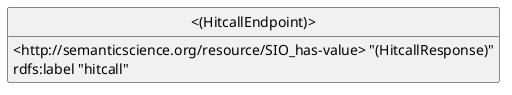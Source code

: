 @startuml
hide empty members
hide circle
skinparam classAttributeIconSize 0
class _HitcallEndpoint_ as "<(HitcallEndpoint)>"
_HitcallEndpoint_ : {field} <http://semanticscience.org/resource/SIO_has-value> "(HitcallResponse)"
_HitcallEndpoint_ : {field} rdfs:label "hitcall"
@enduml
